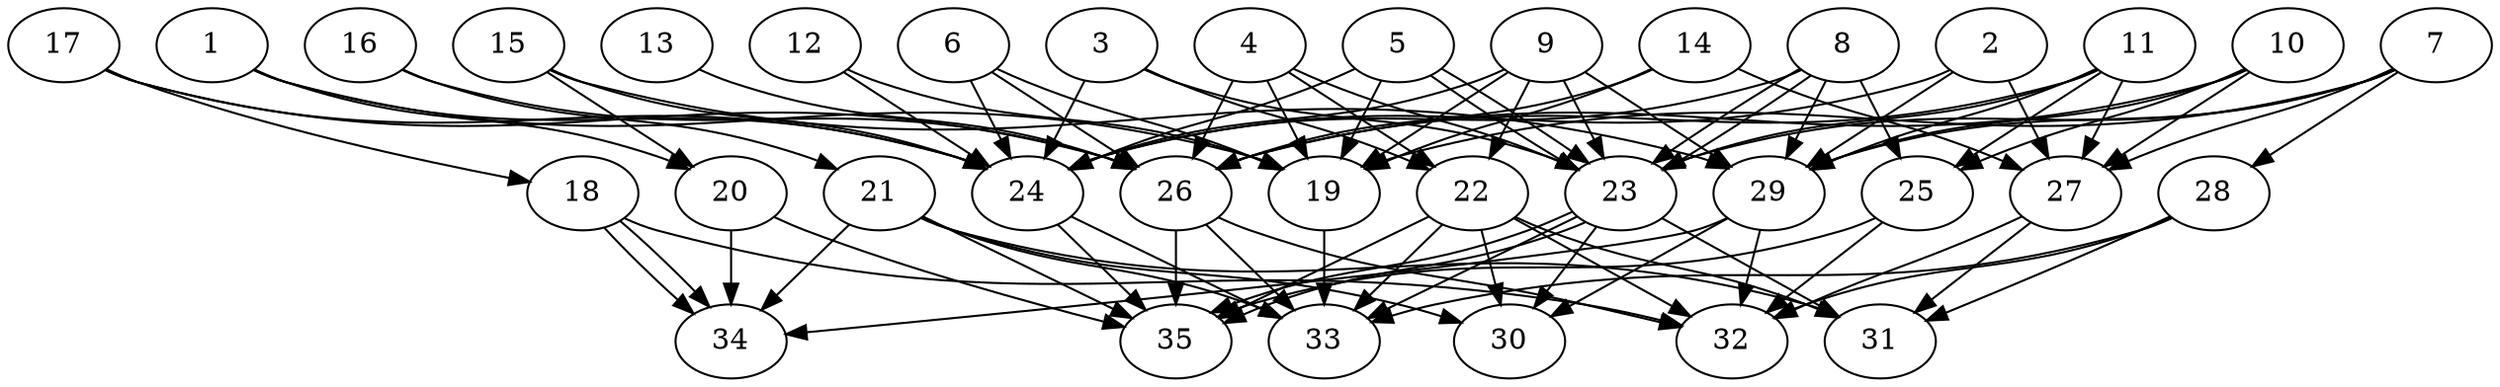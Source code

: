 // DAG (tier=3-complex, mode=compute, n=35, ccr=0.496, fat=0.707, density=0.610, regular=0.364, jump=0.289, mindata=1048576, maxdata=16777216)
// DAG automatically generated by daggen at Sun Aug 24 16:33:34 2025
// /home/ermia/Project/Environments/daggen/bin/daggen --dot --ccr 0.496 --fat 0.707 --regular 0.364 --density 0.610 --jump 0.289 --mindata 1048576 --maxdata 16777216 -n 35 
digraph G {
  1 [size="108581095461797728", alpha="0.02", expect_size="54290547730898864"]
  1 -> 19 [size ="62932352237568"]
  1 -> 20 [size ="62932352237568"]
  1 -> 24 [size ="62932352237568"]
  2 [size="457165085730676932608", alpha="0.03", expect_size="228582542865338466304"]
  2 -> 24 [size ="474757707333632"]
  2 -> 27 [size ="474757707333632"]
  2 -> 29 [size ="474757707333632"]
  3 [size="106433886446837301248", alpha="0.16", expect_size="53216943223418650624"]
  3 -> 22 [size ="179670427369472"]
  3 -> 23 [size ="179670427369472"]
  3 -> 24 [size ="179670427369472"]
  4 [size="3490787913238008832", alpha="0.08", expect_size="1745393956619004416"]
  4 -> 19 [size ="1354277310169088"]
  4 -> 22 [size ="1354277310169088"]
  4 -> 23 [size ="1354277310169088"]
  4 -> 26 [size ="1354277310169088"]
  5 [size="4214885115271246848", alpha="0.12", expect_size="2107442557635623424"]
  5 -> 19 [size ="1587817230630912"]
  5 -> 23 [size ="1587817230630912"]
  5 -> 23 [size ="1587817230630912"]
  5 -> 24 [size ="1587817230630912"]
  6 [size="679392531514916864000", alpha="0.02", expect_size="339696265757458432000"]
  6 -> 19 [size ="618259074252800"]
  6 -> 24 [size ="618259074252800"]
  6 -> 26 [size ="618259074252800"]
  7 [size="1375274358112518144000", alpha="0.15", expect_size="687637179056259072000"]
  7 -> 19 [size ="989349072076800"]
  7 -> 23 [size ="989349072076800"]
  7 -> 27 [size ="989349072076800"]
  7 -> 28 [size ="989349072076800"]
  7 -> 29 [size ="989349072076800"]
  8 [size="27300070085186748", alpha="0.11", expect_size="13650035042593374"]
  8 -> 23 [size ="458863702704128"]
  8 -> 23 [size ="458863702704128"]
  8 -> 24 [size ="458863702704128"]
  8 -> 25 [size ="458863702704128"]
  8 -> 29 [size ="458863702704128"]
  9 [size="7397934926975461", alpha="0.18", expect_size="3698967463487730"]
  9 -> 19 [size ="626351195291648"]
  9 -> 22 [size ="626351195291648"]
  9 -> 23 [size ="626351195291648"]
  9 -> 24 [size ="626351195291648"]
  9 -> 29 [size ="626351195291648"]
  10 [size="13704904295130857472", alpha="0.06", expect_size="6852452147565428736"]
  10 -> 25 [size ="45814961405952"]
  10 -> 26 [size ="45814961405952"]
  10 -> 27 [size ="45814961405952"]
  10 -> 29 [size ="45814961405952"]
  11 [size="3578444281718065664", alpha="0.11", expect_size="1789222140859032832"]
  11 -> 23 [size ="1441107900628992"]
  11 -> 25 [size ="1441107900628992"]
  11 -> 26 [size ="1441107900628992"]
  11 -> 27 [size ="1441107900628992"]
  11 -> 29 [size ="1441107900628992"]
  12 [size="1284280431910322176000", alpha="0.09", expect_size="642140215955161088000"]
  12 -> 19 [size ="945213459660800"]
  12 -> 24 [size ="945213459660800"]
  13 [size="595281756811165696000", alpha="0.19", expect_size="297640878405582848000"]
  13 -> 26 [size ="566115486924800"]
  14 [size="204981587170073509888", alpha="0.19", expect_size="102490793585036754944"]
  14 -> 19 [size ="278120640806912"]
  14 -> 26 [size ="278120640806912"]
  14 -> 27 [size ="278120640806912"]
  15 [size="114711912431747072000", alpha="0.13", expect_size="57355956215873536000"]
  15 -> 20 [size ="188869718835200"]
  15 -> 24 [size ="188869718835200"]
  15 -> 29 [size ="188869718835200"]
  16 [size="432992655888852451328", alpha="0.18", expect_size="216496327944426225664"]
  16 -> 21 [size ="457871565258752"]
  16 -> 26 [size ="457871565258752"]
  17 [size="1437394429061501696", alpha="0.11", expect_size="718697214530750848"]
  17 -> 18 [size ="599251151224832"]
  17 -> 24 [size ="599251151224832"]
  17 -> 26 [size ="599251151224832"]
  18 [size="39296987932052736", alpha="0.06", expect_size="19648493966026368"]
  18 -> 32 [size ="683105958494208"]
  18 -> 34 [size ="683105958494208"]
  18 -> 34 [size ="683105958494208"]
  19 [size="1605914095310648377344", alpha="0.06", expect_size="802957047655324188672"]
  19 -> 33 [size ="1097079736762368"]
  20 [size="1288640901224272494592", alpha="0.02", expect_size="644320450612136247296"]
  20 -> 34 [size ="947351749394432"]
  20 -> 35 [size ="947351749394432"]
  21 [size="2531827054630928384", alpha="0.07", expect_size="1265913527315464192"]
  21 -> 30 [size ="14860930777088"]
  21 -> 31 [size ="14860930777088"]
  21 -> 33 [size ="14860930777088"]
  21 -> 34 [size ="14860930777088"]
  21 -> 35 [size ="14860930777088"]
  22 [size="426580749514403200", alpha="0.14", expect_size="213290374757201600"]
  22 -> 30 [size ="596418486075392"]
  22 -> 31 [size ="596418486075392"]
  22 -> 32 [size ="596418486075392"]
  22 -> 33 [size ="596418486075392"]
  22 -> 35 [size ="596418486075392"]
  23 [size="2843339049801116672", alpha="0.01", expect_size="1421669524900558336"]
  23 -> 30 [size ="958079436849152"]
  23 -> 31 [size ="958079436849152"]
  23 -> 33 [size ="958079436849152"]
  23 -> 35 [size ="958079436849152"]
  23 -> 35 [size ="958079436849152"]
  24 [size="410535541533350821888", alpha="0.18", expect_size="205267770766675410944"]
  24 -> 33 [size ="441899823398912"]
  24 -> 35 [size ="441899823398912"]
  25 [size="17989327931200912", alpha="0.17", expect_size="8994663965600456"]
  25 -> 32 [size ="346934044786688"]
  25 -> 35 [size ="346934044786688"]
  26 [size="1375448706508047360", alpha="0.07", expect_size="687724353254023680"]
  26 -> 32 [size ="1066596206379008"]
  26 -> 33 [size ="1066596206379008"]
  26 -> 35 [size ="1066596206379008"]
  27 [size="163072355984239456", alpha="0.20", expect_size="81536177992119728"]
  27 -> 31 [size ="360441918259200"]
  27 -> 32 [size ="360441918259200"]
  28 [size="3081582422841983238144", alpha="0.18", expect_size="1540791211420991619072"]
  28 -> 31 [size ="1694100533280768"]
  28 -> 32 [size ="1694100533280768"]
  28 -> 33 [size ="1694100533280768"]
  29 [size="75859728980766621696", alpha="0.14", expect_size="37929864490383310848"]
  29 -> 30 [size ="143360941621248"]
  29 -> 32 [size ="143360941621248"]
  29 -> 34 [size ="143360941621248"]
  30 [size="345318998710122560", alpha="0.18", expect_size="172659499355061280"]
  31 [size="1393592555717614336", alpha="0.18", expect_size="696796277858807168"]
  32 [size="934201580292801792", alpha="0.14", expect_size="467100790146400896"]
  33 [size="22701831138961200", alpha="0.07", expect_size="11350915569480600"]
  34 [size="1928032196597348608", alpha="0.19", expect_size="964016098298674304"]
  35 [size="39741187734701560", alpha="0.13", expect_size="19870593867350780"]
}